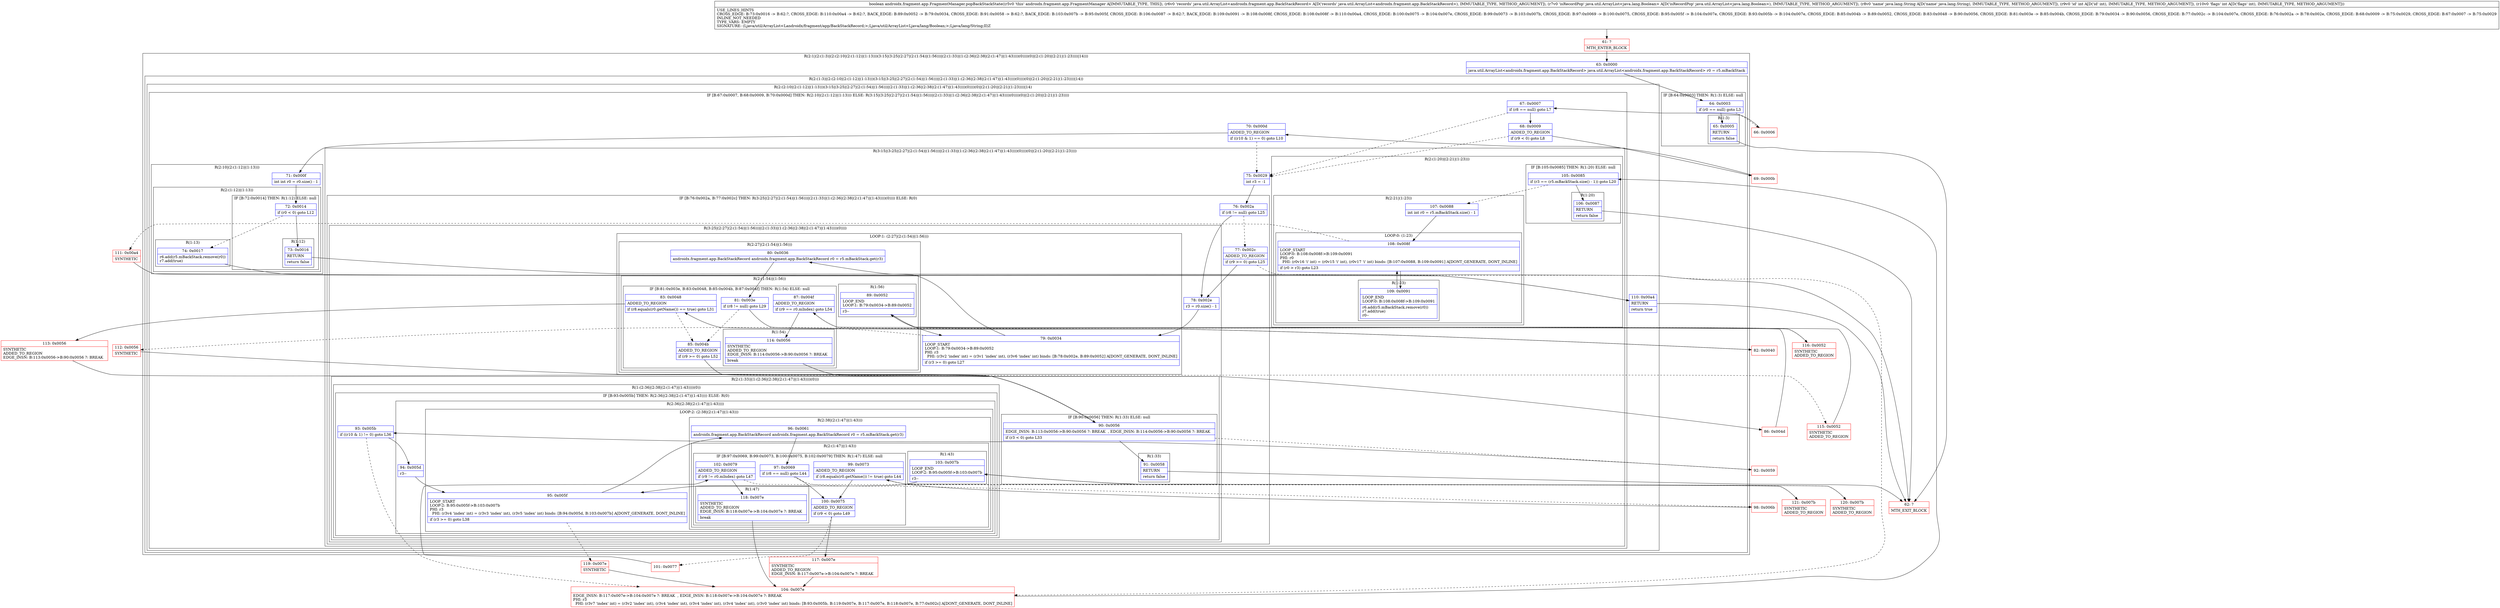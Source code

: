 digraph "CFG forandroidx.fragment.app.FragmentManager.popBackStackState(Ljava\/util\/ArrayList;Ljava\/util\/ArrayList;Ljava\/lang\/String;II)Z" {
subgraph cluster_Region_1556760580 {
label = "R(2:1|(2:(1:3)|(2:(2:10|(2:(1:12)|(1:13)))(3:15|(3:25|(2:27|(2:(1:54)|(1:56)))|(2:(1:33)|(1:(2:36|(2:38|(2:(1:47)|(1:43))))(0))))(0)|(2:(1:20)|(2:21|(1:23))))|14)))";
node [shape=record,color=blue];
Node_63 [shape=record,label="{63\:\ 0x0000|java.util.ArrayList\<androidx.fragment.app.BackStackRecord\> java.util.ArrayList\<androidx.fragment.app.BackStackRecord\> r0 = r5.mBackStack\l}"];
subgraph cluster_Region_900133243 {
label = "R(2:(1:3)|(2:(2:10|(2:(1:12)|(1:13)))(3:15|(3:25|(2:27|(2:(1:54)|(1:56)))|(2:(1:33)|(1:(2:36|(2:38|(2:(1:47)|(1:43))))(0))))(0)|(2:(1:20)|(2:21|(1:23))))|14))";
node [shape=record,color=blue];
subgraph cluster_IfRegion_623825187 {
label = "IF [B:64:0x0003] THEN: R(1:3) ELSE: null";
node [shape=record,color=blue];
Node_64 [shape=record,label="{64\:\ 0x0003|if (r0 == null) goto L3\l}"];
subgraph cluster_Region_1179648481 {
label = "R(1:3)";
node [shape=record,color=blue];
Node_65 [shape=record,label="{65\:\ 0x0005|RETURN\l|return false\l}"];
}
}
subgraph cluster_Region_1288340498 {
label = "R(2:(2:10|(2:(1:12)|(1:13)))(3:15|(3:25|(2:27|(2:(1:54)|(1:56)))|(2:(1:33)|(1:(2:36|(2:38|(2:(1:47)|(1:43))))(0))))(0)|(2:(1:20)|(2:21|(1:23))))|14)";
node [shape=record,color=blue];
subgraph cluster_IfRegion_482719385 {
label = "IF [B:67:0x0007, B:68:0x0009, B:70:0x000d] THEN: R(2:10|(2:(1:12)|(1:13))) ELSE: R(3:15|(3:25|(2:27|(2:(1:54)|(1:56)))|(2:(1:33)|(1:(2:36|(2:38|(2:(1:47)|(1:43))))(0))))(0)|(2:(1:20)|(2:21|(1:23))))";
node [shape=record,color=blue];
Node_67 [shape=record,label="{67\:\ 0x0007|if (r8 == null) goto L7\l}"];
Node_68 [shape=record,label="{68\:\ 0x0009|ADDED_TO_REGION\l|if (r9 \< 0) goto L8\l}"];
Node_70 [shape=record,label="{70\:\ 0x000d|ADDED_TO_REGION\l|if ((r10 & 1) == 0) goto L10\l}"];
subgraph cluster_Region_289934531 {
label = "R(2:10|(2:(1:12)|(1:13)))";
node [shape=record,color=blue];
Node_71 [shape=record,label="{71\:\ 0x000f|int int r0 = r0.size() \- 1\l}"];
subgraph cluster_Region_518693203 {
label = "R(2:(1:12)|(1:13))";
node [shape=record,color=blue];
subgraph cluster_IfRegion_2080541169 {
label = "IF [B:72:0x0014] THEN: R(1:12) ELSE: null";
node [shape=record,color=blue];
Node_72 [shape=record,label="{72\:\ 0x0014|if (r0 \< 0) goto L12\l}"];
subgraph cluster_Region_1483990118 {
label = "R(1:12)";
node [shape=record,color=blue];
Node_73 [shape=record,label="{73\:\ 0x0016|RETURN\l|return false\l}"];
}
}
subgraph cluster_Region_305758090 {
label = "R(1:13)";
node [shape=record,color=blue];
Node_74 [shape=record,label="{74\:\ 0x0017|r6.add(r5.mBackStack.remove(r0))\lr7.add(true)\l}"];
}
}
}
subgraph cluster_Region_714266152 {
label = "R(3:15|(3:25|(2:27|(2:(1:54)|(1:56)))|(2:(1:33)|(1:(2:36|(2:38|(2:(1:47)|(1:43))))(0))))(0)|(2:(1:20)|(2:21|(1:23))))";
node [shape=record,color=blue];
Node_75 [shape=record,label="{75\:\ 0x0029|int r3 = \-1\l}"];
subgraph cluster_IfRegion_1082200430 {
label = "IF [B:76:0x002a, B:77:0x002c] THEN: R(3:25|(2:27|(2:(1:54)|(1:56)))|(2:(1:33)|(1:(2:36|(2:38|(2:(1:47)|(1:43))))(0)))) ELSE: R(0)";
node [shape=record,color=blue];
Node_76 [shape=record,label="{76\:\ 0x002a|if (r8 != null) goto L25\l}"];
Node_77 [shape=record,label="{77\:\ 0x002c|ADDED_TO_REGION\l|if (r9 \>= 0) goto L25\l}"];
subgraph cluster_Region_605429958 {
label = "R(3:25|(2:27|(2:(1:54)|(1:56)))|(2:(1:33)|(1:(2:36|(2:38|(2:(1:47)|(1:43))))(0))))";
node [shape=record,color=blue];
Node_78 [shape=record,label="{78\:\ 0x002e|r3 = r0.size() \- 1\l}"];
subgraph cluster_LoopRegion_16990115 {
label = "LOOP:1: (2:27|(2:(1:54)|(1:56)))";
node [shape=record,color=blue];
Node_79 [shape=record,label="{79\:\ 0x0034|LOOP_START\lLOOP:1: B:79:0x0034\-\>B:89:0x0052\lPHI: r3 \l  PHI: (r3v2 'index' int) = (r3v1 'index' int), (r3v6 'index' int) binds: [B:78:0x002e, B:89:0x0052] A[DONT_GENERATE, DONT_INLINE]\l|if (r3 \>= 0) goto L27\l}"];
subgraph cluster_Region_1304758334 {
label = "R(2:27|(2:(1:54)|(1:56)))";
node [shape=record,color=blue];
Node_80 [shape=record,label="{80\:\ 0x0036|androidx.fragment.app.BackStackRecord androidx.fragment.app.BackStackRecord r0 = r5.mBackStack.get(r3)\l}"];
subgraph cluster_Region_1900091033 {
label = "R(2:(1:54)|(1:56))";
node [shape=record,color=blue];
subgraph cluster_IfRegion_1459033175 {
label = "IF [B:81:0x003e, B:83:0x0048, B:85:0x004b, B:87:0x004f] THEN: R(1:54) ELSE: null";
node [shape=record,color=blue];
Node_81 [shape=record,label="{81\:\ 0x003e|if (r8 != null) goto L29\l}"];
Node_83 [shape=record,label="{83\:\ 0x0048|ADDED_TO_REGION\l|if (r8.equals(r0.getName()) == true) goto L31\l}"];
Node_85 [shape=record,label="{85\:\ 0x004b|ADDED_TO_REGION\l|if (r9 \>= 0) goto L52\l}"];
Node_87 [shape=record,label="{87\:\ 0x004f|ADDED_TO_REGION\l|if (r9 == r0.mIndex) goto L54\l}"];
subgraph cluster_Region_980079067 {
label = "R(1:54)";
node [shape=record,color=blue];
Node_114 [shape=record,label="{114\:\ 0x0056|SYNTHETIC\lADDED_TO_REGION\lEDGE_INSN: B:114:0x0056\-\>B:90:0x0056 ?: BREAK  \l|break\l}"];
}
}
subgraph cluster_Region_1025285566 {
label = "R(1:56)";
node [shape=record,color=blue];
Node_89 [shape=record,label="{89\:\ 0x0052|LOOP_END\lLOOP:1: B:79:0x0034\-\>B:89:0x0052\l|r3\-\-\l}"];
}
}
}
}
subgraph cluster_Region_2113753636 {
label = "R(2:(1:33)|(1:(2:36|(2:38|(2:(1:47)|(1:43))))(0)))";
node [shape=record,color=blue];
subgraph cluster_IfRegion_704351037 {
label = "IF [B:90:0x0056] THEN: R(1:33) ELSE: null";
node [shape=record,color=blue];
Node_90 [shape=record,label="{90\:\ 0x0056|EDGE_INSN: B:113:0x0056\-\>B:90:0x0056 ?: BREAK  , EDGE_INSN: B:114:0x0056\-\>B:90:0x0056 ?: BREAK  \l|if (r3 \< 0) goto L33\l}"];
subgraph cluster_Region_901719700 {
label = "R(1:33)";
node [shape=record,color=blue];
Node_91 [shape=record,label="{91\:\ 0x0058|RETURN\l|return false\l}"];
}
}
subgraph cluster_Region_1286806372 {
label = "R(1:(2:36|(2:38|(2:(1:47)|(1:43))))(0))";
node [shape=record,color=blue];
subgraph cluster_IfRegion_540802848 {
label = "IF [B:93:0x005b] THEN: R(2:36|(2:38|(2:(1:47)|(1:43)))) ELSE: R(0)";
node [shape=record,color=blue];
Node_93 [shape=record,label="{93\:\ 0x005b|if ((r10 & 1) != 0) goto L36\l}"];
subgraph cluster_Region_2036772240 {
label = "R(2:36|(2:38|(2:(1:47)|(1:43))))";
node [shape=record,color=blue];
Node_94 [shape=record,label="{94\:\ 0x005d|r3\-\-\l}"];
subgraph cluster_LoopRegion_1884492497 {
label = "LOOP:2: (2:38|(2:(1:47)|(1:43)))";
node [shape=record,color=blue];
Node_95 [shape=record,label="{95\:\ 0x005f|LOOP_START\lLOOP:2: B:95:0x005f\-\>B:103:0x007b\lPHI: r3 \l  PHI: (r3v4 'index' int) = (r3v3 'index' int), (r3v5 'index' int) binds: [B:94:0x005d, B:103:0x007b] A[DONT_GENERATE, DONT_INLINE]\l|if (r3 \>= 0) goto L38\l}"];
subgraph cluster_Region_1748354399 {
label = "R(2:38|(2:(1:47)|(1:43)))";
node [shape=record,color=blue];
Node_96 [shape=record,label="{96\:\ 0x0061|androidx.fragment.app.BackStackRecord androidx.fragment.app.BackStackRecord r0 = r5.mBackStack.get(r3)\l}"];
subgraph cluster_Region_926999921 {
label = "R(2:(1:47)|(1:43))";
node [shape=record,color=blue];
subgraph cluster_IfRegion_279847968 {
label = "IF [B:97:0x0069, B:99:0x0073, B:100:0x0075, B:102:0x0079] THEN: R(1:47) ELSE: null";
node [shape=record,color=blue];
Node_97 [shape=record,label="{97\:\ 0x0069|if (r8 == null) goto L44\l}"];
Node_99 [shape=record,label="{99\:\ 0x0073|ADDED_TO_REGION\l|if (r8.equals(r0.getName()) != true) goto L44\l}"];
Node_100 [shape=record,label="{100\:\ 0x0075|ADDED_TO_REGION\l|if (r9 \< 0) goto L49\l}"];
Node_102 [shape=record,label="{102\:\ 0x0079|ADDED_TO_REGION\l|if (r9 != r0.mIndex) goto L47\l}"];
subgraph cluster_Region_2072505995 {
label = "R(1:47)";
node [shape=record,color=blue];
Node_118 [shape=record,label="{118\:\ 0x007e|SYNTHETIC\lADDED_TO_REGION\lEDGE_INSN: B:118:0x007e\-\>B:104:0x007e ?: BREAK  \l|break\l}"];
}
}
subgraph cluster_Region_672761963 {
label = "R(1:43)";
node [shape=record,color=blue];
Node_103 [shape=record,label="{103\:\ 0x007b|LOOP_END\lLOOP:2: B:95:0x005f\-\>B:103:0x007b\l|r3\-\-\l}"];
}
}
}
}
}
subgraph cluster_Region_792441508 {
label = "R(0)";
node [shape=record,color=blue];
}
}
}
}
}
subgraph cluster_Region_1342610076 {
label = "R(0)";
node [shape=record,color=blue];
}
}
subgraph cluster_Region_1616746112 {
label = "R(2:(1:20)|(2:21|(1:23)))";
node [shape=record,color=blue];
subgraph cluster_IfRegion_232039583 {
label = "IF [B:105:0x0085] THEN: R(1:20) ELSE: null";
node [shape=record,color=blue];
Node_105 [shape=record,label="{105\:\ 0x0085|if (r3 == (r5.mBackStack.size() \- 1)) goto L20\l}"];
subgraph cluster_Region_619372470 {
label = "R(1:20)";
node [shape=record,color=blue];
Node_106 [shape=record,label="{106\:\ 0x0087|RETURN\l|return false\l}"];
}
}
subgraph cluster_Region_2117050954 {
label = "R(2:21|(1:23))";
node [shape=record,color=blue];
Node_107 [shape=record,label="{107\:\ 0x0088|int int r0 = r5.mBackStack.size() \- 1\l}"];
subgraph cluster_LoopRegion_2021880955 {
label = "LOOP:0: (1:23)";
node [shape=record,color=blue];
Node_108 [shape=record,label="{108\:\ 0x008f|LOOP_START\lLOOP:0: B:108:0x008f\-\>B:109:0x0091\lPHI: r0 \l  PHI: (r0v16 'i' int) = (r0v15 'i' int), (r0v17 'i' int) binds: [B:107:0x0088, B:109:0x0091] A[DONT_GENERATE, DONT_INLINE]\l|if (r0 \> r3) goto L23\l}"];
subgraph cluster_Region_493629784 {
label = "R(1:23)";
node [shape=record,color=blue];
Node_109 [shape=record,label="{109\:\ 0x0091|LOOP_END\lLOOP:0: B:108:0x008f\-\>B:109:0x0091\l|r6.add(r5.mBackStack.remove(r0))\lr7.add(true)\lr0\-\-\l}"];
}
}
}
}
}
}
Node_110 [shape=record,label="{110\:\ 0x00a4|RETURN\l|return true\l}"];
}
}
}
Node_61 [shape=record,color=red,label="{61\:\ ?|MTH_ENTER_BLOCK\l}"];
Node_62 [shape=record,color=red,label="{62\:\ ?|MTH_EXIT_BLOCK\l}"];
Node_66 [shape=record,color=red,label="{66\:\ 0x0006}"];
Node_69 [shape=record,color=red,label="{69\:\ 0x000b}"];
Node_104 [shape=record,color=red,label="{104\:\ 0x007e|EDGE_INSN: B:117:0x007e\-\>B:104:0x007e ?: BREAK  , EDGE_INSN: B:118:0x007e\-\>B:104:0x007e ?: BREAK  \lPHI: r3 \l  PHI: (r3v7 'index' int) = (r3v2 'index' int), (r3v4 'index' int), (r3v4 'index' int), (r3v4 'index' int), (r3v0 'index' int) binds: [B:93:0x005b, B:119:0x007e, B:117:0x007e, B:118:0x007e, B:77:0x002c] A[DONT_GENERATE, DONT_INLINE]\l}"];
Node_111 [shape=record,color=red,label="{111\:\ 0x00a4|SYNTHETIC\l}"];
Node_82 [shape=record,color=red,label="{82\:\ 0x0040}"];
Node_113 [shape=record,color=red,label="{113\:\ 0x0056|SYNTHETIC\lADDED_TO_REGION\lEDGE_INSN: B:113:0x0056\-\>B:90:0x0056 ?: BREAK  \l}"];
Node_92 [shape=record,color=red,label="{92\:\ 0x0059}"];
Node_98 [shape=record,color=red,label="{98\:\ 0x006b}"];
Node_120 [shape=record,color=red,label="{120\:\ 0x007b|SYNTHETIC\lADDED_TO_REGION\l}"];
Node_101 [shape=record,color=red,label="{101\:\ 0x0077}"];
Node_121 [shape=record,color=red,label="{121\:\ 0x007b|SYNTHETIC\lADDED_TO_REGION\l}"];
Node_117 [shape=record,color=red,label="{117\:\ 0x007e|SYNTHETIC\lADDED_TO_REGION\lEDGE_INSN: B:117:0x007e\-\>B:104:0x007e ?: BREAK  \l}"];
Node_119 [shape=record,color=red,label="{119\:\ 0x007e|SYNTHETIC\l}"];
Node_86 [shape=record,color=red,label="{86\:\ 0x004d}"];
Node_116 [shape=record,color=red,label="{116\:\ 0x0052|SYNTHETIC\lADDED_TO_REGION\l}"];
Node_115 [shape=record,color=red,label="{115\:\ 0x0052|SYNTHETIC\lADDED_TO_REGION\l}"];
Node_112 [shape=record,color=red,label="{112\:\ 0x0056|SYNTHETIC\l}"];
MethodNode[shape=record,label="{boolean androidx.fragment.app.FragmentManager.popBackStackState((r5v0 'this' androidx.fragment.app.FragmentManager A[IMMUTABLE_TYPE, THIS]), (r6v0 'records' java.util.ArrayList\<androidx.fragment.app.BackStackRecord\> A[D('records' java.util.ArrayList\<androidx.fragment.app.BackStackRecord\>), IMMUTABLE_TYPE, METHOD_ARGUMENT]), (r7v0 'isRecordPop' java.util.ArrayList\<java.lang.Boolean\> A[D('isRecordPop' java.util.ArrayList\<java.lang.Boolean\>), IMMUTABLE_TYPE, METHOD_ARGUMENT]), (r8v0 'name' java.lang.String A[D('name' java.lang.String), IMMUTABLE_TYPE, METHOD_ARGUMENT]), (r9v0 'id' int A[D('id' int), IMMUTABLE_TYPE, METHOD_ARGUMENT]), (r10v0 'flags' int A[D('flags' int), IMMUTABLE_TYPE, METHOD_ARGUMENT]))  | USE_LINES_HINTS\lCROSS_EDGE: B:73:0x0016 \-\> B:62:?, CROSS_EDGE: B:110:0x00a4 \-\> B:62:?, BACK_EDGE: B:89:0x0052 \-\> B:79:0x0034, CROSS_EDGE: B:91:0x0058 \-\> B:62:?, BACK_EDGE: B:103:0x007b \-\> B:95:0x005f, CROSS_EDGE: B:106:0x0087 \-\> B:62:?, BACK_EDGE: B:109:0x0091 \-\> B:108:0x008f, CROSS_EDGE: B:108:0x008f \-\> B:110:0x00a4, CROSS_EDGE: B:100:0x0075 \-\> B:104:0x007e, CROSS_EDGE: B:99:0x0073 \-\> B:103:0x007b, CROSS_EDGE: B:97:0x0069 \-\> B:100:0x0075, CROSS_EDGE: B:95:0x005f \-\> B:104:0x007e, CROSS_EDGE: B:93:0x005b \-\> B:104:0x007e, CROSS_EDGE: B:85:0x004b \-\> B:89:0x0052, CROSS_EDGE: B:83:0x0048 \-\> B:90:0x0056, CROSS_EDGE: B:81:0x003e \-\> B:85:0x004b, CROSS_EDGE: B:79:0x0034 \-\> B:90:0x0056, CROSS_EDGE: B:77:0x002c \-\> B:104:0x007e, CROSS_EDGE: B:76:0x002a \-\> B:78:0x002e, CROSS_EDGE: B:68:0x0009 \-\> B:75:0x0029, CROSS_EDGE: B:67:0x0007 \-\> B:75:0x0029\lINLINE_NOT_NEEDED\lTYPE_VARS: EMPTY\lSIGNATURE: (Ljava\/util\/ArrayList\<Landroidx\/fragment\/app\/BackStackRecord;\>;Ljava\/util\/ArrayList\<Ljava\/lang\/Boolean;\>;Ljava\/lang\/String;II)Z\l}"];
MethodNode -> Node_61;Node_63 -> Node_64;
Node_64 -> Node_65;
Node_64 -> Node_66[style=dashed];
Node_65 -> Node_62;
Node_67 -> Node_68;
Node_67 -> Node_75[style=dashed];
Node_68 -> Node_69;
Node_68 -> Node_75[style=dashed];
Node_70 -> Node_71;
Node_70 -> Node_75[style=dashed];
Node_71 -> Node_72;
Node_72 -> Node_73;
Node_72 -> Node_74[style=dashed];
Node_73 -> Node_62;
Node_74 -> Node_110;
Node_75 -> Node_76;
Node_76 -> Node_77[style=dashed];
Node_76 -> Node_78;
Node_77 -> Node_78;
Node_77 -> Node_104[style=dashed];
Node_78 -> Node_79;
Node_79 -> Node_80;
Node_79 -> Node_112[style=dashed];
Node_80 -> Node_81;
Node_81 -> Node_82;
Node_81 -> Node_85[style=dashed];
Node_83 -> Node_85[style=dashed];
Node_83 -> Node_113;
Node_85 -> Node_86;
Node_85 -> Node_115[style=dashed];
Node_87 -> Node_114;
Node_87 -> Node_116[style=dashed];
Node_114 -> Node_90;
Node_89 -> Node_79;
Node_90 -> Node_91;
Node_90 -> Node_92[style=dashed];
Node_91 -> Node_62;
Node_93 -> Node_94;
Node_93 -> Node_104[style=dashed];
Node_94 -> Node_95;
Node_95 -> Node_96;
Node_95 -> Node_119[style=dashed];
Node_96 -> Node_97;
Node_97 -> Node_98[style=dashed];
Node_97 -> Node_100;
Node_99 -> Node_100;
Node_99 -> Node_120[style=dashed];
Node_100 -> Node_101[style=dashed];
Node_100 -> Node_117;
Node_102 -> Node_118;
Node_102 -> Node_121[style=dashed];
Node_118 -> Node_104;
Node_103 -> Node_95;
Node_105 -> Node_106;
Node_105 -> Node_107[style=dashed];
Node_106 -> Node_62;
Node_107 -> Node_108;
Node_108 -> Node_109;
Node_108 -> Node_111[style=dashed];
Node_109 -> Node_108;
Node_110 -> Node_62;
Node_61 -> Node_63;
Node_66 -> Node_67;
Node_69 -> Node_70;
Node_104 -> Node_105;
Node_111 -> Node_110;
Node_82 -> Node_83;
Node_113 -> Node_90;
Node_92 -> Node_93;
Node_98 -> Node_99;
Node_120 -> Node_103;
Node_101 -> Node_102;
Node_121 -> Node_103;
Node_117 -> Node_104;
Node_119 -> Node_104;
Node_86 -> Node_87;
Node_116 -> Node_89;
Node_115 -> Node_89;
Node_112 -> Node_90;
}

